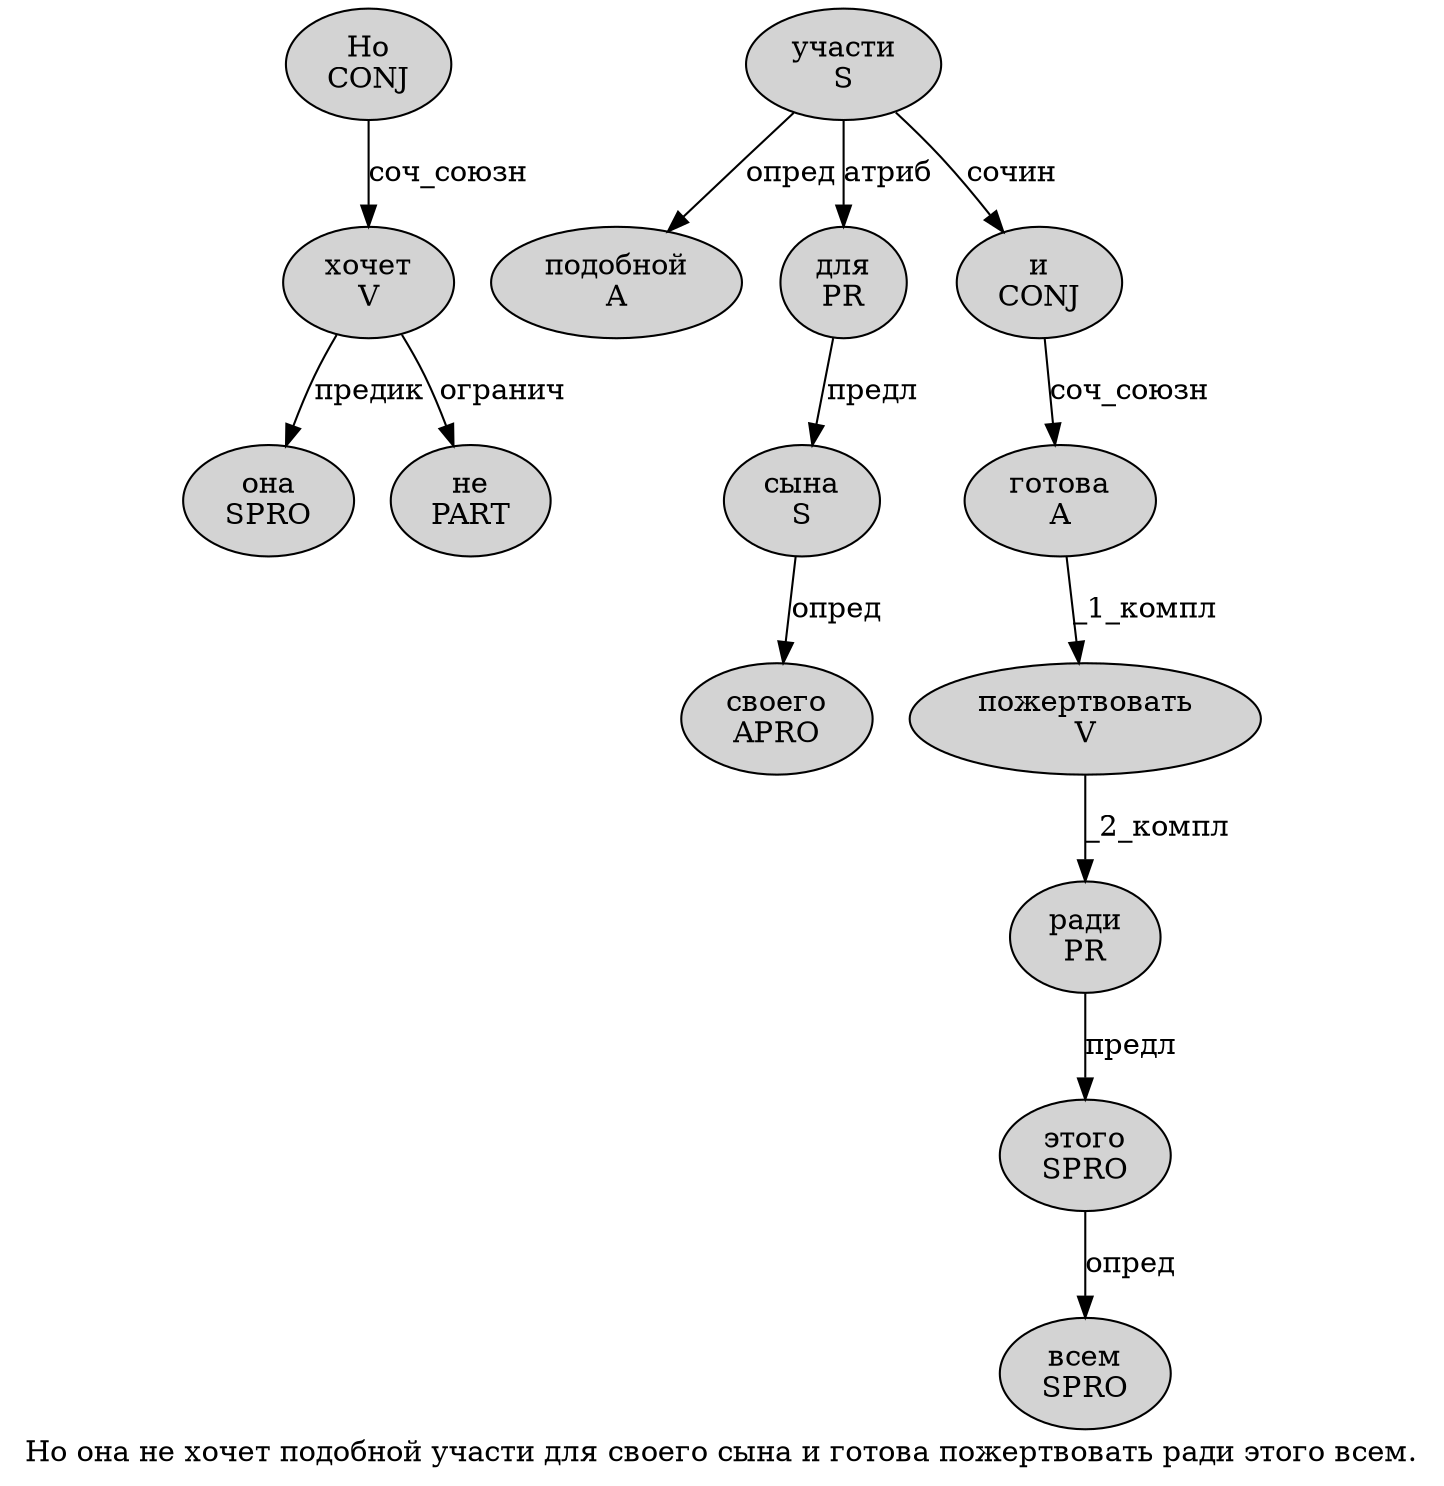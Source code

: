 digraph SENTENCE_281 {
	graph [label="Но она не хочет подобной участи для своего сына и готова пожертвовать ради этого всем."]
	node [style=filled]
		0 [label="Но
CONJ" color="" fillcolor=lightgray penwidth=1 shape=ellipse]
		1 [label="она
SPRO" color="" fillcolor=lightgray penwidth=1 shape=ellipse]
		2 [label="не
PART" color="" fillcolor=lightgray penwidth=1 shape=ellipse]
		3 [label="хочет
V" color="" fillcolor=lightgray penwidth=1 shape=ellipse]
		4 [label="подобной
A" color="" fillcolor=lightgray penwidth=1 shape=ellipse]
		5 [label="участи
S" color="" fillcolor=lightgray penwidth=1 shape=ellipse]
		6 [label="для
PR" color="" fillcolor=lightgray penwidth=1 shape=ellipse]
		7 [label="своего
APRO" color="" fillcolor=lightgray penwidth=1 shape=ellipse]
		8 [label="сына
S" color="" fillcolor=lightgray penwidth=1 shape=ellipse]
		9 [label="и
CONJ" color="" fillcolor=lightgray penwidth=1 shape=ellipse]
		10 [label="готова
A" color="" fillcolor=lightgray penwidth=1 shape=ellipse]
		11 [label="пожертвовать
V" color="" fillcolor=lightgray penwidth=1 shape=ellipse]
		12 [label="ради
PR" color="" fillcolor=lightgray penwidth=1 shape=ellipse]
		13 [label="этого
SPRO" color="" fillcolor=lightgray penwidth=1 shape=ellipse]
		14 [label="всем
SPRO" color="" fillcolor=lightgray penwidth=1 shape=ellipse]
			11 -> 12 [label="_2_компл"]
			12 -> 13 [label="предл"]
			0 -> 3 [label="соч_союзн"]
			13 -> 14 [label="опред"]
			6 -> 8 [label="предл"]
			3 -> 1 [label="предик"]
			3 -> 2 [label="огранич"]
			8 -> 7 [label="опред"]
			10 -> 11 [label="_1_компл"]
			5 -> 4 [label="опред"]
			5 -> 6 [label="атриб"]
			5 -> 9 [label="сочин"]
			9 -> 10 [label="соч_союзн"]
}